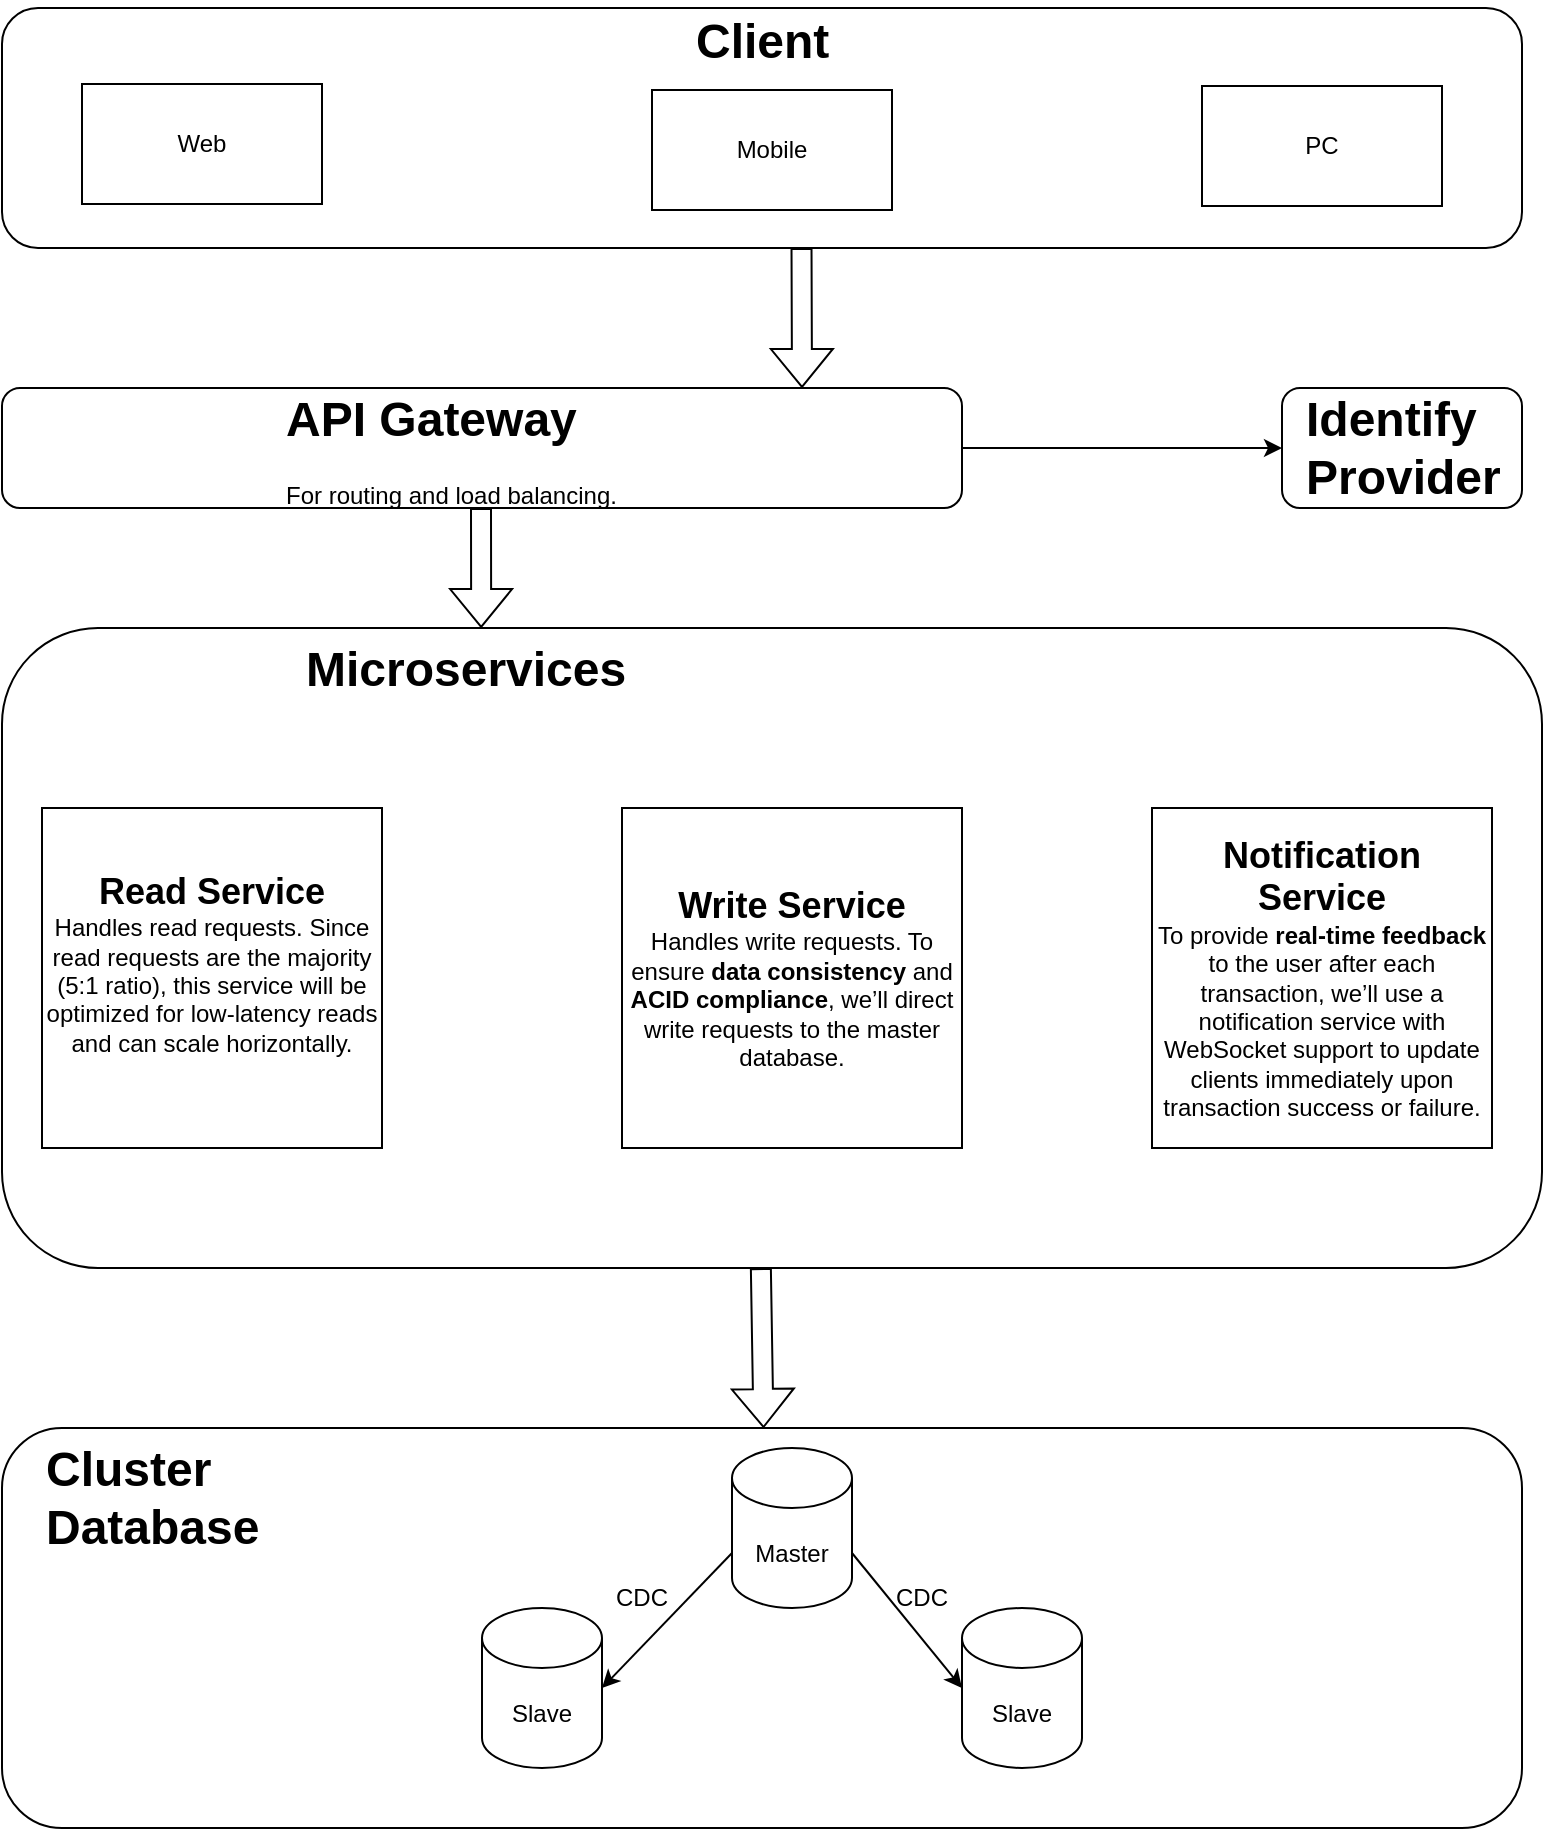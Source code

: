 <mxfile version="24.8.3">
  <diagram name="Page-1" id="XGETE-7ge1MsljaDP-Gc">
    <mxGraphModel dx="1434" dy="772" grid="1" gridSize="10" guides="1" tooltips="1" connect="1" arrows="1" fold="1" page="1" pageScale="1" pageWidth="850" pageHeight="1100" math="0" shadow="0">
      <root>
        <mxCell id="0" />
        <mxCell id="1" parent="0" />
        <mxCell id="KMA5bH4N74H8gbrznz76-1" value="" style="rounded=1;whiteSpace=wrap;html=1;" vertex="1" parent="1">
          <mxGeometry x="40" y="10" width="760" height="120" as="geometry" />
        </mxCell>
        <mxCell id="KMA5bH4N74H8gbrznz76-2" value="Web" style="rounded=0;whiteSpace=wrap;html=1;" vertex="1" parent="1">
          <mxGeometry x="80" y="48" width="120" height="60" as="geometry" />
        </mxCell>
        <mxCell id="KMA5bH4N74H8gbrznz76-3" value="Mobile" style="rounded=0;whiteSpace=wrap;html=1;" vertex="1" parent="1">
          <mxGeometry x="365" y="51" width="120" height="60" as="geometry" />
        </mxCell>
        <mxCell id="KMA5bH4N74H8gbrznz76-4" value="PC" style="rounded=0;whiteSpace=wrap;html=1;" vertex="1" parent="1">
          <mxGeometry x="640" y="49" width="120" height="60" as="geometry" />
        </mxCell>
        <mxCell id="KMA5bH4N74H8gbrznz76-5" value="&lt;h1 style=&quot;margin-top: 0px;&quot;&gt;Client&lt;/h1&gt;&lt;p&gt;&lt;br&gt;&lt;/p&gt;" style="text;html=1;whiteSpace=wrap;overflow=hidden;rounded=0;" vertex="1" parent="1">
          <mxGeometry x="385" y="6" width="70" height="40" as="geometry" />
        </mxCell>
        <mxCell id="KMA5bH4N74H8gbrznz76-8" value="" style="shape=flexArrow;endArrow=classic;html=1;rounded=0;exitX=0.526;exitY=1;exitDx=0;exitDy=0;exitPerimeter=0;" edge="1" parent="1" source="KMA5bH4N74H8gbrznz76-1">
          <mxGeometry width="50" height="50" relative="1" as="geometry">
            <mxPoint x="405" y="220" as="sourcePoint" />
            <mxPoint x="440" y="200" as="targetPoint" />
          </mxGeometry>
        </mxCell>
        <mxCell id="KMA5bH4N74H8gbrznz76-9" value="" style="rounded=1;whiteSpace=wrap;html=1;" vertex="1" parent="1">
          <mxGeometry x="40" y="200" width="480" height="60" as="geometry" />
        </mxCell>
        <mxCell id="KMA5bH4N74H8gbrznz76-11" value="" style="rounded=1;whiteSpace=wrap;html=1;" vertex="1" parent="1">
          <mxGeometry x="680" y="200" width="120" height="60" as="geometry" />
        </mxCell>
        <mxCell id="KMA5bH4N74H8gbrznz76-12" value="" style="endArrow=classic;html=1;rounded=0;exitX=1;exitY=0.5;exitDx=0;exitDy=0;entryX=0;entryY=0.5;entryDx=0;entryDy=0;" edge="1" parent="1" source="KMA5bH4N74H8gbrznz76-9" target="KMA5bH4N74H8gbrznz76-11">
          <mxGeometry width="50" height="50" relative="1" as="geometry">
            <mxPoint x="570" y="250" as="sourcePoint" />
            <mxPoint x="620" y="200" as="targetPoint" />
          </mxGeometry>
        </mxCell>
        <mxCell id="KMA5bH4N74H8gbrznz76-13" value="&lt;h1 style=&quot;margin-top: 0px;&quot;&gt;Identify Provider&lt;/h1&gt;" style="text;html=1;whiteSpace=wrap;overflow=hidden;rounded=0;" vertex="1" parent="1">
          <mxGeometry x="690" y="195" width="110" height="70" as="geometry" />
        </mxCell>
        <mxCell id="KMA5bH4N74H8gbrznz76-14" value="&lt;h1 style=&quot;margin-top: 0px;&quot;&gt;API Gateway&lt;/h1&gt;&lt;p&gt;For routing and load balancing.&lt;/p&gt;" style="text;html=1;whiteSpace=wrap;overflow=hidden;rounded=0;" vertex="1" parent="1">
          <mxGeometry x="180" y="195" width="180" height="80" as="geometry" />
        </mxCell>
        <mxCell id="KMA5bH4N74H8gbrznz76-15" value="" style="shape=flexArrow;endArrow=classic;html=1;rounded=0;exitX=0.444;exitY=0.938;exitDx=0;exitDy=0;exitPerimeter=0;" edge="1" parent="1">
          <mxGeometry width="50" height="50" relative="1" as="geometry">
            <mxPoint x="279.5" y="260.0" as="sourcePoint" />
            <mxPoint x="279.58" y="320" as="targetPoint" />
          </mxGeometry>
        </mxCell>
        <mxCell id="KMA5bH4N74H8gbrznz76-16" value="" style="rounded=1;whiteSpace=wrap;html=1;" vertex="1" parent="1">
          <mxGeometry x="40" y="320" width="770" height="320" as="geometry" />
        </mxCell>
        <mxCell id="KMA5bH4N74H8gbrznz76-17" value="&lt;h1 style=&quot;margin-top: 0px;&quot;&gt;Microservices&lt;/h1&gt;&lt;p&gt;&lt;br&gt;&lt;/p&gt;" style="text;html=1;whiteSpace=wrap;overflow=hidden;rounded=0;" vertex="1" parent="1">
          <mxGeometry x="190" y="320" width="180" height="40" as="geometry" />
        </mxCell>
        <mxCell id="KMA5bH4N74H8gbrznz76-18" value="&lt;b&gt;&lt;font style=&quot;font-size: 18px;&quot;&gt;Read Service&lt;/font&gt;&lt;/b&gt;&lt;br&gt;Handles read requests. Since read requests are the majority (5:1 ratio), this service will be optimized for low-latency reads and can scale horizontally.&lt;br&gt;&lt;div&gt;&lt;br&gt;&lt;/div&gt;" style="whiteSpace=wrap;html=1;aspect=fixed;" vertex="1" parent="1">
          <mxGeometry x="60" y="410" width="170" height="170" as="geometry" />
        </mxCell>
        <mxCell id="KMA5bH4N74H8gbrznz76-19" value="&lt;font style=&quot;font-size: 18px;&quot;&gt;&lt;b style=&quot;&quot;&gt;Write Service&lt;/b&gt;&lt;/font&gt;&lt;br&gt;Handles write requests. To ensure &lt;strong&gt;data consistency&lt;/strong&gt; and &lt;strong&gt;ACID compliance&lt;/strong&gt;, we’ll direct write requests to the master database." style="whiteSpace=wrap;html=1;aspect=fixed;" vertex="1" parent="1">
          <mxGeometry x="350" y="410" width="170" height="170" as="geometry" />
        </mxCell>
        <mxCell id="KMA5bH4N74H8gbrznz76-20" value="&lt;font style=&quot;font-size: 18px;&quot;&gt;&lt;b&gt;Notification Service&lt;/b&gt;&lt;/font&gt;&lt;br&gt;To provide &lt;strong&gt;real-time feedback&lt;/strong&gt; to the user after each transaction, we’ll use a notification service with WebSocket support to update clients immediately upon transaction success or failure." style="whiteSpace=wrap;html=1;aspect=fixed;" vertex="1" parent="1">
          <mxGeometry x="615" y="410" width="170" height="170" as="geometry" />
        </mxCell>
        <mxCell id="KMA5bH4N74H8gbrznz76-21" value="" style="shape=flexArrow;endArrow=classic;html=1;rounded=0;exitX=0.518;exitY=1.009;exitDx=0;exitDy=0;exitPerimeter=0;entryX=0.501;entryY=0;entryDx=0;entryDy=0;entryPerimeter=0;" edge="1" parent="1" target="KMA5bH4N74H8gbrznz76-22">
          <mxGeometry width="50" height="50" relative="1" as="geometry">
            <mxPoint x="419.43" y="640.0" as="sourcePoint" />
            <mxPoint x="420.57" y="717.12" as="targetPoint" />
          </mxGeometry>
        </mxCell>
        <mxCell id="KMA5bH4N74H8gbrznz76-22" value="" style="rounded=1;whiteSpace=wrap;html=1;" vertex="1" parent="1">
          <mxGeometry x="40" y="720" width="760" height="200" as="geometry" />
        </mxCell>
        <mxCell id="KMA5bH4N74H8gbrznz76-23" value="Master" style="shape=cylinder3;whiteSpace=wrap;html=1;boundedLbl=1;backgroundOutline=1;size=15;" vertex="1" parent="1">
          <mxGeometry x="405" y="730" width="60" height="80" as="geometry" />
        </mxCell>
        <mxCell id="KMA5bH4N74H8gbrznz76-24" value="Slave" style="shape=cylinder3;whiteSpace=wrap;html=1;boundedLbl=1;backgroundOutline=1;size=15;" vertex="1" parent="1">
          <mxGeometry x="280" y="810" width="60" height="80" as="geometry" />
        </mxCell>
        <mxCell id="KMA5bH4N74H8gbrznz76-25" value="Slave" style="shape=cylinder3;whiteSpace=wrap;html=1;boundedLbl=1;backgroundOutline=1;size=15;" vertex="1" parent="1">
          <mxGeometry x="520" y="810" width="60" height="80" as="geometry" />
        </mxCell>
        <mxCell id="KMA5bH4N74H8gbrznz76-26" value="&lt;h1 style=&quot;margin-top: 0px;&quot;&gt;Cluster Database&lt;/h1&gt;&lt;p&gt;.&lt;/p&gt;" style="text;html=1;whiteSpace=wrap;overflow=hidden;rounded=0;" vertex="1" parent="1">
          <mxGeometry x="60" y="720" width="180" height="70" as="geometry" />
        </mxCell>
        <mxCell id="KMA5bH4N74H8gbrznz76-27" value="" style="endArrow=classic;html=1;rounded=0;entryX=1;entryY=0.5;entryDx=0;entryDy=0;entryPerimeter=0;exitX=0;exitY=0;exitDx=0;exitDy=52.5;exitPerimeter=0;" edge="1" parent="1" source="KMA5bH4N74H8gbrznz76-23" target="KMA5bH4N74H8gbrznz76-24">
          <mxGeometry width="50" height="50" relative="1" as="geometry">
            <mxPoint x="350" y="800" as="sourcePoint" />
            <mxPoint x="400" y="750" as="targetPoint" />
          </mxGeometry>
        </mxCell>
        <mxCell id="KMA5bH4N74H8gbrznz76-28" value="" style="endArrow=classic;html=1;rounded=0;entryX=0;entryY=0.5;entryDx=0;entryDy=0;entryPerimeter=0;exitX=1;exitY=0;exitDx=0;exitDy=52.5;exitPerimeter=0;" edge="1" parent="1" source="KMA5bH4N74H8gbrznz76-23" target="KMA5bH4N74H8gbrznz76-25">
          <mxGeometry width="50" height="50" relative="1" as="geometry">
            <mxPoint x="415" y="793" as="sourcePoint" />
            <mxPoint x="350" y="860" as="targetPoint" />
          </mxGeometry>
        </mxCell>
        <mxCell id="KMA5bH4N74H8gbrznz76-29" value="CDC" style="text;html=1;align=center;verticalAlign=middle;whiteSpace=wrap;rounded=0;" vertex="1" parent="1">
          <mxGeometry x="330" y="790" width="60" height="30" as="geometry" />
        </mxCell>
        <mxCell id="KMA5bH4N74H8gbrznz76-30" value="CDC" style="text;html=1;align=center;verticalAlign=middle;whiteSpace=wrap;rounded=0;" vertex="1" parent="1">
          <mxGeometry x="470" y="790" width="60" height="30" as="geometry" />
        </mxCell>
      </root>
    </mxGraphModel>
  </diagram>
</mxfile>
